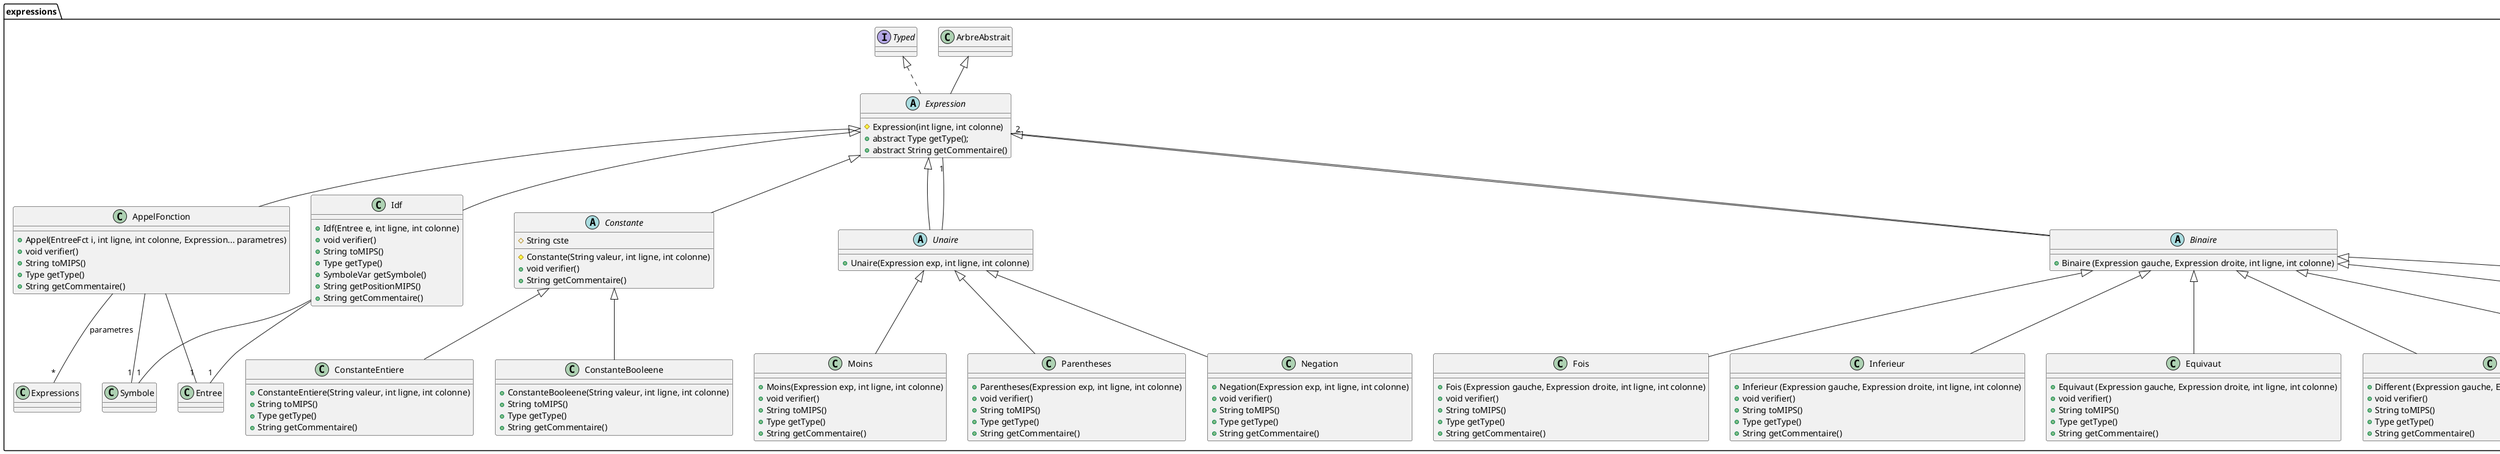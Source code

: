 @startuml
package expressions {
	class AppelFonction extends Expression {
		+ Appel(EntreeFct i, int ligne, int colonne, Expression... parametres)
		+ void verifier()
		+ String toMIPS()
		+ Type getType()
		+ String getCommentaire()
	}
	AppelFonction --"1" Entree
	AppelFonction --"1" Symbole
	AppelFonction --"*" Expressions : parametres



	abstract class Constante extends Expression {
		# String cste
		# Constante(String valeur, int ligne, int colonne)
		+ void verifier()
		+ String getCommentaire()
	}

	class ConstanteBooleene extends Constante {
		+ ConstanteBooleene(String valeur, int ligne, int colonne)
		+ String toMIPS()
		+ Type getType()
		+ String getCommentaire()
	}

	class ConstanteEntiere extends Constante {
		+ ConstanteEntiere(String valeur, int ligne, int colonne)
		+ String toMIPS()
		+ Type getType()
		+ String getCommentaire()
	}


	abstract class Expression extends ArbreAbstrait implements Typed{
		# Expression(int ligne, int colonne)
		+ abstract Type getType();
		+ abstract String getCommentaire()
	}

	class Idf extends Expression {
		+ Idf(Entree e, int ligne, int colonne)
		+ void verifier()
		+ String toMIPS()
		+ Type getType()
		+ SymboleVar getSymbole()
		+ String getPositionMIPS()
		+ String getCommentaire()
	}
	Idf --"1" Entree
	Idf --"1" Symbole

	abstract class Unaire extends Expression {
		+ Unaire(Expression exp, int ligne, int colonne)
	}
	Unaire --"1" Expression


	class Negation extends Unaire {
		+ Negation(Expression exp, int ligne, int colonne)
		+ void verifier()
		+ String toMIPS()
		+ Type getType()
		+ String getCommentaire()
	}

	class Moins extends Unaire {
		+ Moins(Expression exp, int ligne, int colonne)
		+ void verifier()
		+ String toMIPS()
		+ Type getType()
		+ String getCommentaire()
	}

	class Parentheses extends Unaire {
		+ Parentheses(Expression exp, int ligne, int colonne)
		+ void verifier()
		+ String toMIPS()
		+ Type getType()
		+ String getCommentaire()
	}

	abstract class Binaire extends Expression {
		+ Binaire (Expression gauche, Expression droite, int ligne, int colonne)
	}

	Binaire --"2" Expression


	class Plus extends Binaire {
		+ Plus (Expression gauche, Expression droite, int ligne, int colonne)
		+ void verifier()
        + String toMIPS()
        + Type getType()
        + String getCommentaire()
	}

	class Fois extends Binaire {
		+ Fois (Expression gauche, Expression droite, int ligne, int colonne)
		+ void verifier()
        + String toMIPS()
        + Type getType()
        + String getCommentaire()
	}

	class Inferieur extends Binaire {
		+ Inferieur (Expression gauche, Expression droite, int ligne, int colonne)
		+ void verifier()
        + String toMIPS()
        + Type getType()
        + String getCommentaire()
	}

	class Equivaut extends Binaire {
		+ Equivaut (Expression gauche, Expression droite, int ligne, int colonne)
		+ void verifier()
        + String toMIPS()
        + Type getType()
        + String getCommentaire()
	}

	class Different extends Binaire {
		+ Different (Expression gauche, Expression droite, int ligne, int colonne)
		+ void verifier()
        + String toMIPS()
        + Type getType()
        + String getCommentaire()
	}

	class Et extends Binaire {
		+ Et (Expression gauche, Expression droite, int ligne, int colonne)
		+ void verifier()
        + String toMIPS()
        + Type getType()
        + String getCommentaire()
	}

	class Ou extends Binaire {
		+ Ou (Expression gauche, Expression droite, int ligne, int colonne)
		+ void verifier()
        + String toMIPS()
        + Type getType()
        + String getCommentaire()
	}
}
@enduml